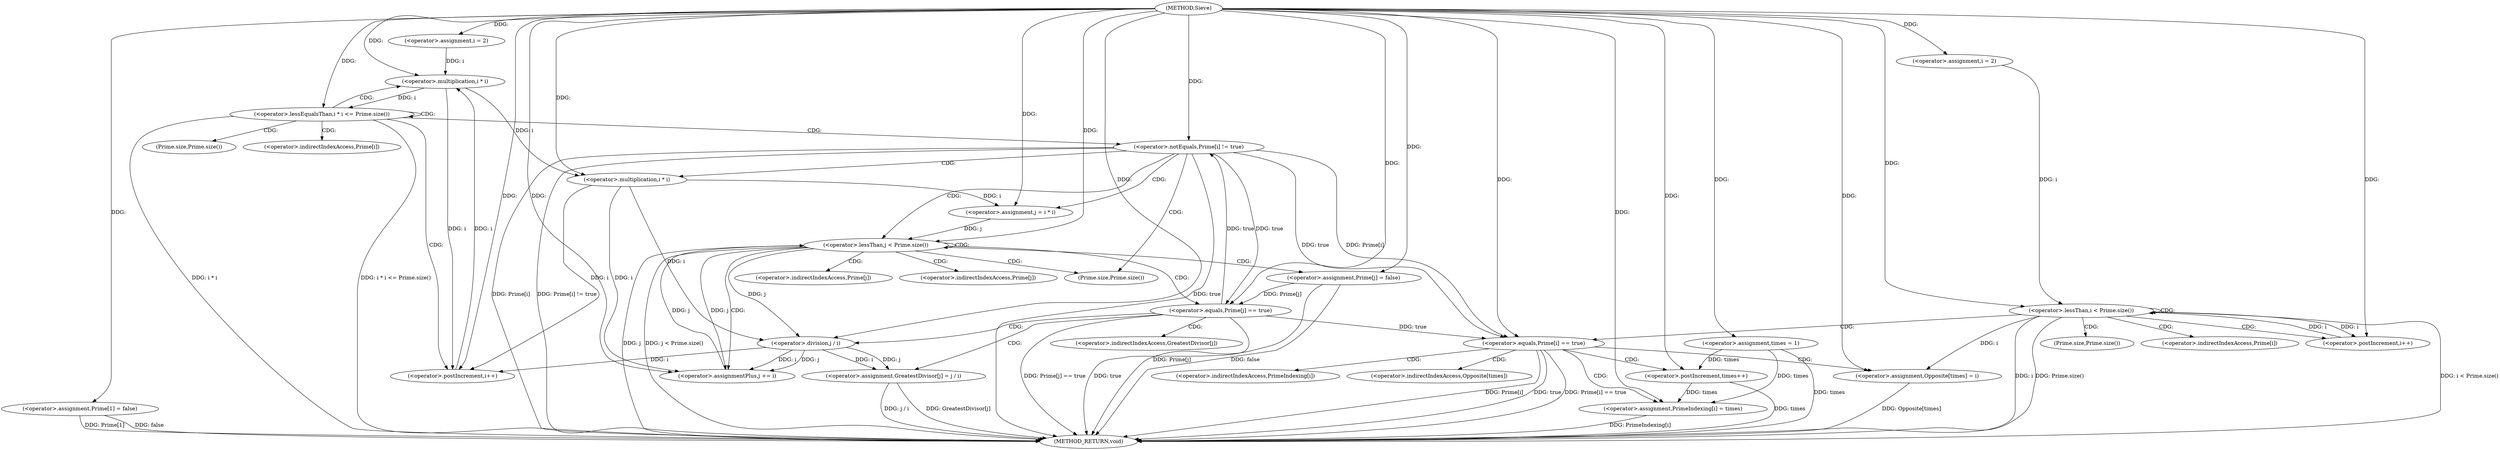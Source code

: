 digraph "Sieve" {  
"1000397" [label = "(METHOD,Sieve)" ]
"1000490" [label = "(METHOD_RETURN,void)" ]
"1000399" [label = "(<operator>.assignment,Prime[1] = false)" ]
"1000457" [label = "(<operator>.assignment,times = 1)" ]
"1000406" [label = "(<operator>.assignment,i = 2)" ]
"1000409" [label = "(<operator>.lessEqualsThan,i * i <= Prime.size())" ]
"1000414" [label = "(<operator>.postIncrement,i++)" ]
"1000462" [label = "(<operator>.assignment,i = 2)" ]
"1000465" [label = "(<operator>.lessThan,i < Prime.size())" ]
"1000468" [label = "(<operator>.postIncrement,i++)" ]
"1000410" [label = "(<operator>.multiplication,i * i)" ]
"1000418" [label = "(<operator>.notEquals,Prime[i] != true)" ]
"1000426" [label = "(<operator>.assignment,j = i * i)" ]
"1000431" [label = "(<operator>.lessThan,j < Prime.size())" ]
"1000434" [label = "(<operator>.assignmentPlus,j += i)" ]
"1000472" [label = "(<operator>.equals,Prime[i] == true)" ]
"1000451" [label = "(<operator>.assignment,Prime[j] = false)" ]
"1000478" [label = "(<operator>.assignment,PrimeIndexing[i] = times)" ]
"1000483" [label = "(<operator>.assignment,Opposite[times] = i)" ]
"1000488" [label = "(<operator>.postIncrement,times++)" ]
"1000428" [label = "(<operator>.multiplication,i * i)" ]
"1000439" [label = "(<operator>.equals,Prime[j] == true)" ]
"1000444" [label = "(<operator>.assignment,GreatestDivisor[j] = j / i)" ]
"1000448" [label = "(<operator>.division,j / i)" ]
"1000413" [label = "(Prime.size,Prime.size())" ]
"1000467" [label = "(Prime.size,Prime.size())" ]
"1000419" [label = "(<operator>.indirectIndexAccess,Prime[i])" ]
"1000433" [label = "(Prime.size,Prime.size())" ]
"1000473" [label = "(<operator>.indirectIndexAccess,Prime[i])" ]
"1000452" [label = "(<operator>.indirectIndexAccess,Prime[j])" ]
"1000479" [label = "(<operator>.indirectIndexAccess,PrimeIndexing[i])" ]
"1000484" [label = "(<operator>.indirectIndexAccess,Opposite[times])" ]
"1000440" [label = "(<operator>.indirectIndexAccess,Prime[j])" ]
"1000445" [label = "(<operator>.indirectIndexAccess,GreatestDivisor[j])" ]
  "1000399" -> "1000490"  [ label = "DDG: Prime[1]"] 
  "1000399" -> "1000490"  [ label = "DDG: false"] 
  "1000409" -> "1000490"  [ label = "DDG: i * i"] 
  "1000409" -> "1000490"  [ label = "DDG: i * i <= Prime.size()"] 
  "1000457" -> "1000490"  [ label = "DDG: times"] 
  "1000465" -> "1000490"  [ label = "DDG: i"] 
  "1000465" -> "1000490"  [ label = "DDG: Prime.size()"] 
  "1000465" -> "1000490"  [ label = "DDG: i < Prime.size()"] 
  "1000472" -> "1000490"  [ label = "DDG: Prime[i]"] 
  "1000472" -> "1000490"  [ label = "DDG: true"] 
  "1000472" -> "1000490"  [ label = "DDG: Prime[i] == true"] 
  "1000478" -> "1000490"  [ label = "DDG: PrimeIndexing[i]"] 
  "1000483" -> "1000490"  [ label = "DDG: Opposite[times]"] 
  "1000488" -> "1000490"  [ label = "DDG: times"] 
  "1000418" -> "1000490"  [ label = "DDG: Prime[i]"] 
  "1000418" -> "1000490"  [ label = "DDG: true"] 
  "1000418" -> "1000490"  [ label = "DDG: Prime[i] != true"] 
  "1000431" -> "1000490"  [ label = "DDG: j"] 
  "1000431" -> "1000490"  [ label = "DDG: j < Prime.size()"] 
  "1000439" -> "1000490"  [ label = "DDG: true"] 
  "1000439" -> "1000490"  [ label = "DDG: Prime[j] == true"] 
  "1000444" -> "1000490"  [ label = "DDG: GreatestDivisor[j]"] 
  "1000444" -> "1000490"  [ label = "DDG: j / i"] 
  "1000451" -> "1000490"  [ label = "DDG: Prime[j]"] 
  "1000451" -> "1000490"  [ label = "DDG: false"] 
  "1000397" -> "1000399"  [ label = "DDG: "] 
  "1000397" -> "1000457"  [ label = "DDG: "] 
  "1000397" -> "1000406"  [ label = "DDG: "] 
  "1000397" -> "1000462"  [ label = "DDG: "] 
  "1000410" -> "1000409"  [ label = "DDG: i"] 
  "1000397" -> "1000409"  [ label = "DDG: "] 
  "1000410" -> "1000414"  [ label = "DDG: i"] 
  "1000428" -> "1000414"  [ label = "DDG: i"] 
  "1000397" -> "1000414"  [ label = "DDG: "] 
  "1000448" -> "1000414"  [ label = "DDG: i"] 
  "1000462" -> "1000465"  [ label = "DDG: i"] 
  "1000468" -> "1000465"  [ label = "DDG: i"] 
  "1000397" -> "1000465"  [ label = "DDG: "] 
  "1000465" -> "1000468"  [ label = "DDG: i"] 
  "1000397" -> "1000468"  [ label = "DDG: "] 
  "1000406" -> "1000410"  [ label = "DDG: i"] 
  "1000414" -> "1000410"  [ label = "DDG: i"] 
  "1000397" -> "1000410"  [ label = "DDG: "] 
  "1000428" -> "1000426"  [ label = "DDG: i"] 
  "1000428" -> "1000434"  [ label = "DDG: i"] 
  "1000448" -> "1000434"  [ label = "DDG: i"] 
  "1000397" -> "1000434"  [ label = "DDG: "] 
  "1000439" -> "1000418"  [ label = "DDG: true"] 
  "1000397" -> "1000418"  [ label = "DDG: "] 
  "1000397" -> "1000426"  [ label = "DDG: "] 
  "1000426" -> "1000431"  [ label = "DDG: j"] 
  "1000434" -> "1000431"  [ label = "DDG: j"] 
  "1000397" -> "1000431"  [ label = "DDG: "] 
  "1000431" -> "1000434"  [ label = "DDG: j"] 
  "1000448" -> "1000434"  [ label = "DDG: j"] 
  "1000397" -> "1000451"  [ label = "DDG: "] 
  "1000418" -> "1000472"  [ label = "DDG: Prime[i]"] 
  "1000418" -> "1000472"  [ label = "DDG: true"] 
  "1000439" -> "1000472"  [ label = "DDG: true"] 
  "1000397" -> "1000472"  [ label = "DDG: "] 
  "1000457" -> "1000478"  [ label = "DDG: times"] 
  "1000488" -> "1000478"  [ label = "DDG: times"] 
  "1000397" -> "1000478"  [ label = "DDG: "] 
  "1000465" -> "1000483"  [ label = "DDG: i"] 
  "1000397" -> "1000483"  [ label = "DDG: "] 
  "1000410" -> "1000428"  [ label = "DDG: i"] 
  "1000397" -> "1000428"  [ label = "DDG: "] 
  "1000448" -> "1000444"  [ label = "DDG: i"] 
  "1000448" -> "1000444"  [ label = "DDG: j"] 
  "1000397" -> "1000488"  [ label = "DDG: "] 
  "1000457" -> "1000488"  [ label = "DDG: times"] 
  "1000451" -> "1000439"  [ label = "DDG: Prime[j]"] 
  "1000418" -> "1000439"  [ label = "DDG: true"] 
  "1000397" -> "1000439"  [ label = "DDG: "] 
  "1000431" -> "1000448"  [ label = "DDG: j"] 
  "1000397" -> "1000448"  [ label = "DDG: "] 
  "1000428" -> "1000448"  [ label = "DDG: i"] 
  "1000409" -> "1000414"  [ label = "CDG: "] 
  "1000409" -> "1000409"  [ label = "CDG: "] 
  "1000409" -> "1000419"  [ label = "CDG: "] 
  "1000409" -> "1000418"  [ label = "CDG: "] 
  "1000409" -> "1000413"  [ label = "CDG: "] 
  "1000409" -> "1000410"  [ label = "CDG: "] 
  "1000465" -> "1000465"  [ label = "CDG: "] 
  "1000465" -> "1000473"  [ label = "CDG: "] 
  "1000465" -> "1000467"  [ label = "CDG: "] 
  "1000465" -> "1000468"  [ label = "CDG: "] 
  "1000465" -> "1000472"  [ label = "CDG: "] 
  "1000418" -> "1000426"  [ label = "CDG: "] 
  "1000418" -> "1000431"  [ label = "CDG: "] 
  "1000418" -> "1000428"  [ label = "CDG: "] 
  "1000418" -> "1000433"  [ label = "CDG: "] 
  "1000431" -> "1000439"  [ label = "CDG: "] 
  "1000431" -> "1000451"  [ label = "CDG: "] 
  "1000431" -> "1000431"  [ label = "CDG: "] 
  "1000431" -> "1000452"  [ label = "CDG: "] 
  "1000431" -> "1000440"  [ label = "CDG: "] 
  "1000431" -> "1000434"  [ label = "CDG: "] 
  "1000431" -> "1000433"  [ label = "CDG: "] 
  "1000472" -> "1000483"  [ label = "CDG: "] 
  "1000472" -> "1000479"  [ label = "CDG: "] 
  "1000472" -> "1000488"  [ label = "CDG: "] 
  "1000472" -> "1000478"  [ label = "CDG: "] 
  "1000472" -> "1000484"  [ label = "CDG: "] 
  "1000439" -> "1000444"  [ label = "CDG: "] 
  "1000439" -> "1000448"  [ label = "CDG: "] 
  "1000439" -> "1000445"  [ label = "CDG: "] 
}
